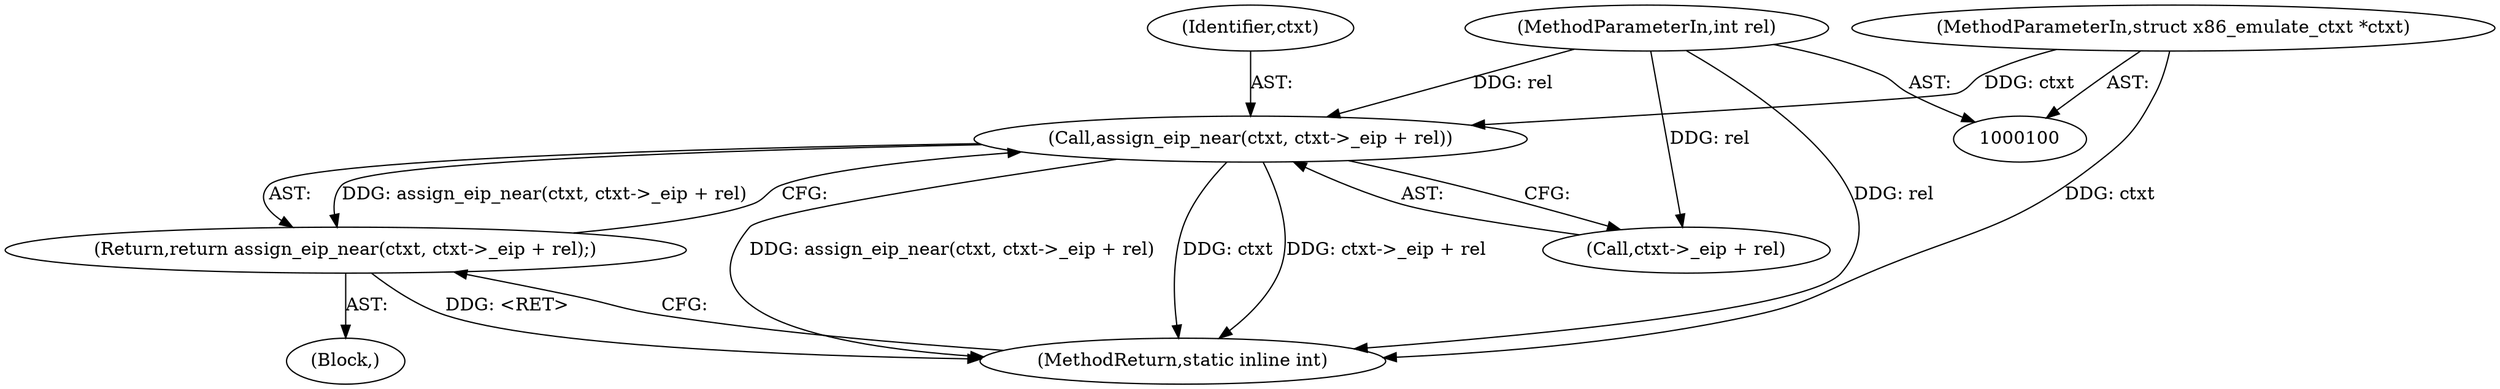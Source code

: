 digraph "0_linux_234f3ce485d54017f15cf5e0699cff4100121601_7@pointer" {
"1000105" [label="(Call,assign_eip_near(ctxt, ctxt->_eip + rel))"];
"1000101" [label="(MethodParameterIn,struct x86_emulate_ctxt *ctxt)"];
"1000102" [label="(MethodParameterIn,int rel)"];
"1000104" [label="(Return,return assign_eip_near(ctxt, ctxt->_eip + rel);)"];
"1000112" [label="(MethodReturn,static inline int)"];
"1000101" [label="(MethodParameterIn,struct x86_emulate_ctxt *ctxt)"];
"1000107" [label="(Call,ctxt->_eip + rel)"];
"1000106" [label="(Identifier,ctxt)"];
"1000103" [label="(Block,)"];
"1000102" [label="(MethodParameterIn,int rel)"];
"1000105" [label="(Call,assign_eip_near(ctxt, ctxt->_eip + rel))"];
"1000104" [label="(Return,return assign_eip_near(ctxt, ctxt->_eip + rel);)"];
"1000105" -> "1000104"  [label="AST: "];
"1000105" -> "1000107"  [label="CFG: "];
"1000106" -> "1000105"  [label="AST: "];
"1000107" -> "1000105"  [label="AST: "];
"1000104" -> "1000105"  [label="CFG: "];
"1000105" -> "1000112"  [label="DDG: ctxt->_eip + rel"];
"1000105" -> "1000112"  [label="DDG: assign_eip_near(ctxt, ctxt->_eip + rel)"];
"1000105" -> "1000112"  [label="DDG: ctxt"];
"1000105" -> "1000104"  [label="DDG: assign_eip_near(ctxt, ctxt->_eip + rel)"];
"1000101" -> "1000105"  [label="DDG: ctxt"];
"1000102" -> "1000105"  [label="DDG: rel"];
"1000101" -> "1000100"  [label="AST: "];
"1000101" -> "1000112"  [label="DDG: ctxt"];
"1000102" -> "1000100"  [label="AST: "];
"1000102" -> "1000112"  [label="DDG: rel"];
"1000102" -> "1000107"  [label="DDG: rel"];
"1000104" -> "1000103"  [label="AST: "];
"1000112" -> "1000104"  [label="CFG: "];
"1000104" -> "1000112"  [label="DDG: <RET>"];
}

